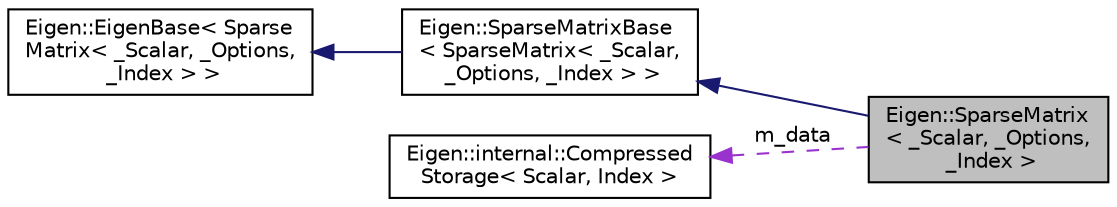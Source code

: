 digraph "Eigen::SparseMatrix&lt; _Scalar, _Options, _Index &gt;"
{
  edge [fontname="Helvetica",fontsize="10",labelfontname="Helvetica",labelfontsize="10"];
  node [fontname="Helvetica",fontsize="10",shape=record];
  rankdir="LR";
  Node1 [label="Eigen::SparseMatrix\l\< _Scalar, _Options,\l _Index \>",height=0.2,width=0.4,color="black", fillcolor="grey75", style="filled" fontcolor="black"];
  Node2 -> Node1 [dir="back",color="midnightblue",fontsize="10",style="solid",fontname="Helvetica"];
  Node2 [label="Eigen::SparseMatrixBase\l\< SparseMatrix\< _Scalar,\l _Options, _Index \> \>",height=0.2,width=0.4,color="black", fillcolor="white", style="filled",URL="$classEigen_1_1SparseMatrixBase.html"];
  Node3 -> Node2 [dir="back",color="midnightblue",fontsize="10",style="solid",fontname="Helvetica"];
  Node3 [label="Eigen::EigenBase\< Sparse\lMatrix\< _Scalar, _Options,\l _Index \> \>",height=0.2,width=0.4,color="black", fillcolor="white", style="filled",URL="$structEigen_1_1EigenBase.html"];
  Node4 -> Node1 [dir="back",color="darkorchid3",fontsize="10",style="dashed",label=" m_data" ,fontname="Helvetica"];
  Node4 [label="Eigen::internal::Compressed\lStorage\< Scalar, Index \>",height=0.2,width=0.4,color="black", fillcolor="white", style="filled",URL="$classEigen_1_1internal_1_1CompressedStorage.html"];
}
